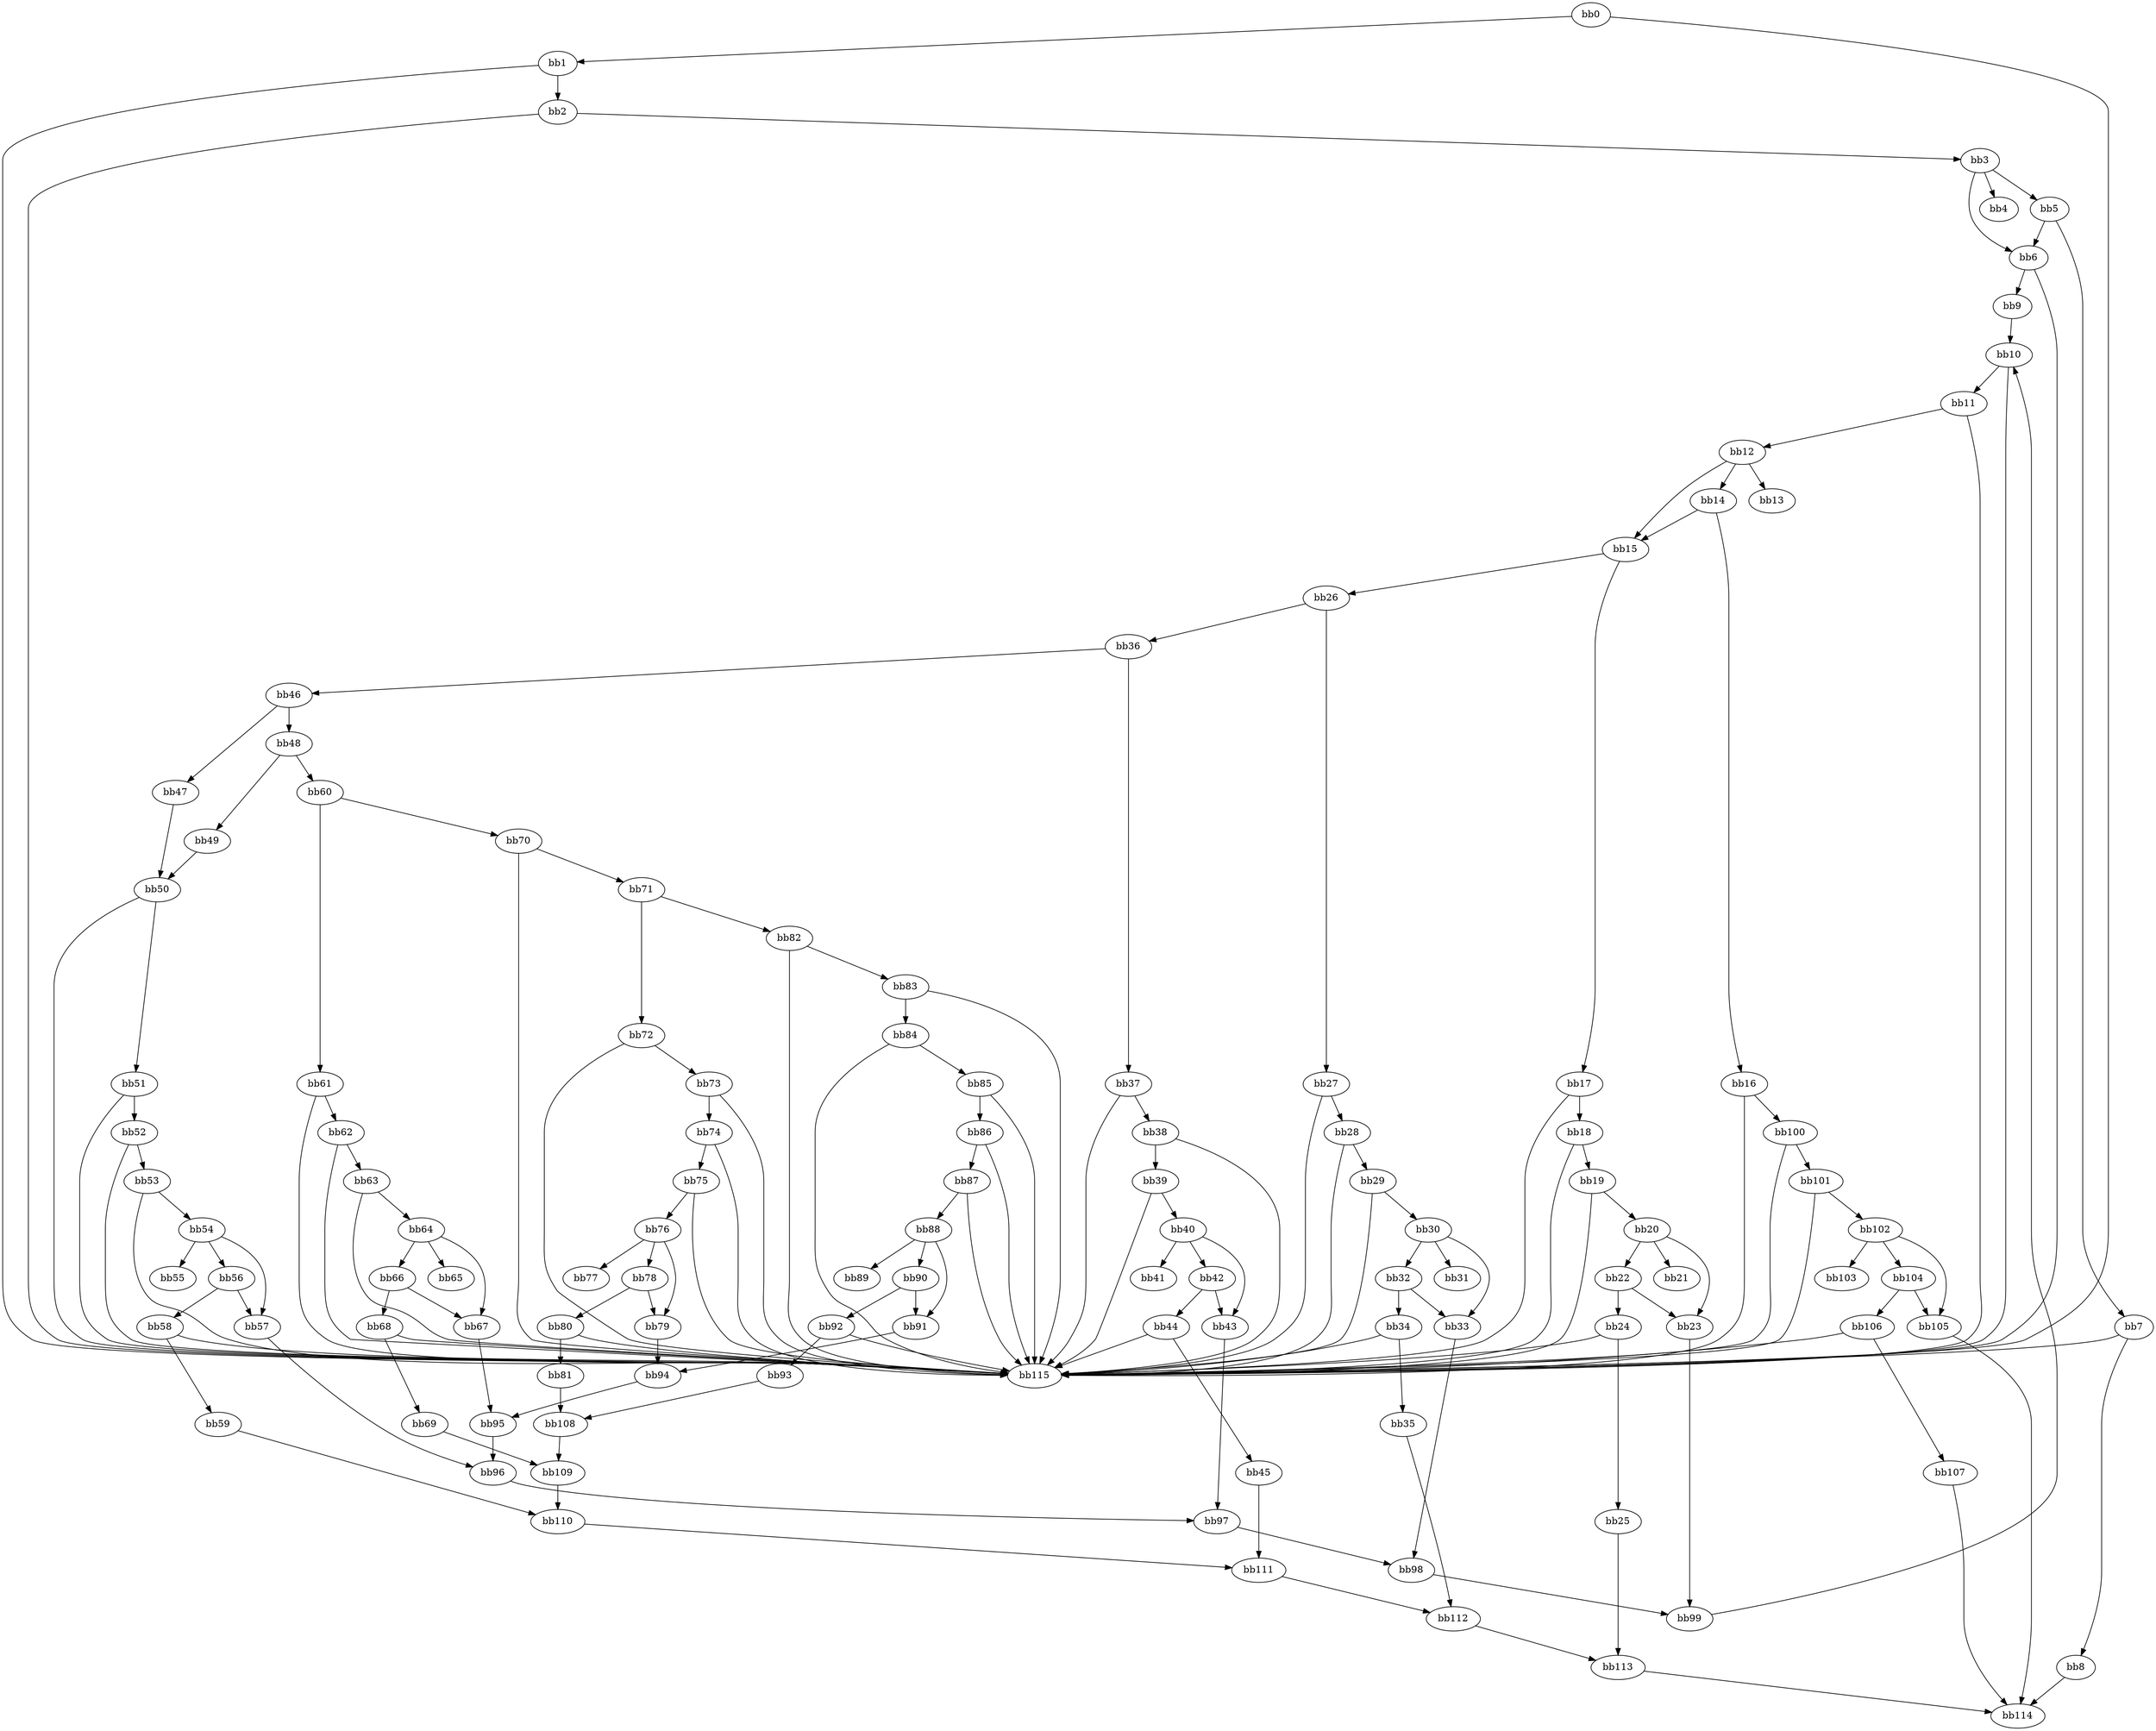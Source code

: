digraph {
    0 [ label = "bb0\l" ]
    1 [ label = "bb1\l" ]
    2 [ label = "bb2\l" ]
    3 [ label = "bb3\l" ]
    4 [ label = "bb4\l" ]
    5 [ label = "bb5\l" ]
    6 [ label = "bb6\l" ]
    7 [ label = "bb7\l" ]
    8 [ label = "bb8\l" ]
    9 [ label = "bb9\l" ]
    10 [ label = "bb10\l" ]
    11 [ label = "bb11\l" ]
    12 [ label = "bb12\l" ]
    13 [ label = "bb13\l" ]
    14 [ label = "bb14\l" ]
    15 [ label = "bb15\l" ]
    16 [ label = "bb16\l" ]
    17 [ label = "bb17\l" ]
    18 [ label = "bb18\l" ]
    19 [ label = "bb19\l" ]
    20 [ label = "bb20\l" ]
    21 [ label = "bb21\l" ]
    22 [ label = "bb22\l" ]
    23 [ label = "bb23\l" ]
    24 [ label = "bb24\l" ]
    25 [ label = "bb25\l" ]
    26 [ label = "bb26\l" ]
    27 [ label = "bb27\l" ]
    28 [ label = "bb28\l" ]
    29 [ label = "bb29\l" ]
    30 [ label = "bb30\l" ]
    31 [ label = "bb31\l" ]
    32 [ label = "bb32\l" ]
    33 [ label = "bb33\l" ]
    34 [ label = "bb34\l" ]
    35 [ label = "bb35\l" ]
    36 [ label = "bb36\l" ]
    37 [ label = "bb37\l" ]
    38 [ label = "bb38\l" ]
    39 [ label = "bb39\l" ]
    40 [ label = "bb40\l" ]
    41 [ label = "bb41\l" ]
    42 [ label = "bb42\l" ]
    43 [ label = "bb43\l" ]
    44 [ label = "bb44\l" ]
    45 [ label = "bb45\l" ]
    46 [ label = "bb46\l" ]
    47 [ label = "bb47\l" ]
    48 [ label = "bb48\l" ]
    49 [ label = "bb49\l" ]
    50 [ label = "bb50\l" ]
    51 [ label = "bb51\l" ]
    52 [ label = "bb52\l" ]
    53 [ label = "bb53\l" ]
    54 [ label = "bb54\l" ]
    55 [ label = "bb55\l" ]
    56 [ label = "bb56\l" ]
    57 [ label = "bb57\l" ]
    58 [ label = "bb58\l" ]
    59 [ label = "bb59\l" ]
    60 [ label = "bb60\l" ]
    61 [ label = "bb61\l" ]
    62 [ label = "bb62\l" ]
    63 [ label = "bb63\l" ]
    64 [ label = "bb64\l" ]
    65 [ label = "bb65\l" ]
    66 [ label = "bb66\l" ]
    67 [ label = "bb67\l" ]
    68 [ label = "bb68\l" ]
    69 [ label = "bb69\l" ]
    70 [ label = "bb70\l" ]
    71 [ label = "bb71\l" ]
    72 [ label = "bb72\l" ]
    73 [ label = "bb73\l" ]
    74 [ label = "bb74\l" ]
    75 [ label = "bb75\l" ]
    76 [ label = "bb76\l" ]
    77 [ label = "bb77\l" ]
    78 [ label = "bb78\l" ]
    79 [ label = "bb79\l" ]
    80 [ label = "bb80\l" ]
    81 [ label = "bb81\l" ]
    82 [ label = "bb82\l" ]
    83 [ label = "bb83\l" ]
    84 [ label = "bb84\l" ]
    85 [ label = "bb85\l" ]
    86 [ label = "bb86\l" ]
    87 [ label = "bb87\l" ]
    88 [ label = "bb88\l" ]
    89 [ label = "bb89\l" ]
    90 [ label = "bb90\l" ]
    91 [ label = "bb91\l" ]
    92 [ label = "bb92\l" ]
    93 [ label = "bb93\l" ]
    94 [ label = "bb94\l" ]
    95 [ label = "bb95\l" ]
    96 [ label = "bb96\l" ]
    97 [ label = "bb97\l" ]
    98 [ label = "bb98\l" ]
    99 [ label = "bb99\l" ]
    100 [ label = "bb100\l" ]
    101 [ label = "bb101\l" ]
    102 [ label = "bb102\l" ]
    103 [ label = "bb103\l" ]
    104 [ label = "bb104\l" ]
    105 [ label = "bb105\l" ]
    106 [ label = "bb106\l" ]
    107 [ label = "bb107\l" ]
    108 [ label = "bb108\l" ]
    109 [ label = "bb109\l" ]
    110 [ label = "bb110\l" ]
    111 [ label = "bb111\l" ]
    112 [ label = "bb112\l" ]
    113 [ label = "bb113\l" ]
    114 [ label = "bb114\l" ]
    115 [ label = "bb115\l" ]
    0 -> 1 [ ]
    0 -> 115 [ ]
    1 -> 2 [ ]
    1 -> 115 [ ]
    2 -> 3 [ ]
    2 -> 115 [ ]
    3 -> 4 [ ]
    3 -> 5 [ ]
    3 -> 6 [ ]
    5 -> 6 [ ]
    5 -> 7 [ ]
    6 -> 9 [ ]
    6 -> 115 [ ]
    7 -> 8 [ ]
    7 -> 115 [ ]
    8 -> 114 [ ]
    9 -> 10 [ ]
    10 -> 11 [ ]
    10 -> 115 [ ]
    11 -> 12 [ ]
    11 -> 115 [ ]
    12 -> 13 [ ]
    12 -> 14 [ ]
    12 -> 15 [ ]
    14 -> 15 [ ]
    14 -> 16 [ ]
    15 -> 17 [ ]
    15 -> 26 [ ]
    16 -> 100 [ ]
    16 -> 115 [ ]
    17 -> 18 [ ]
    17 -> 115 [ ]
    18 -> 19 [ ]
    18 -> 115 [ ]
    19 -> 20 [ ]
    19 -> 115 [ ]
    20 -> 21 [ ]
    20 -> 22 [ ]
    20 -> 23 [ ]
    22 -> 23 [ ]
    22 -> 24 [ ]
    23 -> 99 [ ]
    24 -> 25 [ ]
    24 -> 115 [ ]
    25 -> 113 [ ]
    26 -> 27 [ ]
    26 -> 36 [ ]
    27 -> 28 [ ]
    27 -> 115 [ ]
    28 -> 29 [ ]
    28 -> 115 [ ]
    29 -> 30 [ ]
    29 -> 115 [ ]
    30 -> 31 [ ]
    30 -> 32 [ ]
    30 -> 33 [ ]
    32 -> 33 [ ]
    32 -> 34 [ ]
    33 -> 98 [ ]
    34 -> 35 [ ]
    34 -> 115 [ ]
    35 -> 112 [ ]
    36 -> 37 [ ]
    36 -> 46 [ ]
    37 -> 38 [ ]
    37 -> 115 [ ]
    38 -> 39 [ ]
    38 -> 115 [ ]
    39 -> 40 [ ]
    39 -> 115 [ ]
    40 -> 41 [ ]
    40 -> 42 [ ]
    40 -> 43 [ ]
    42 -> 43 [ ]
    42 -> 44 [ ]
    43 -> 97 [ ]
    44 -> 45 [ ]
    44 -> 115 [ ]
    45 -> 111 [ ]
    46 -> 47 [ ]
    46 -> 48 [ ]
    47 -> 50 [ ]
    48 -> 49 [ ]
    48 -> 60 [ ]
    49 -> 50 [ ]
    50 -> 51 [ ]
    50 -> 115 [ ]
    51 -> 52 [ ]
    51 -> 115 [ ]
    52 -> 53 [ ]
    52 -> 115 [ ]
    53 -> 54 [ ]
    53 -> 115 [ ]
    54 -> 55 [ ]
    54 -> 56 [ ]
    54 -> 57 [ ]
    56 -> 57 [ ]
    56 -> 58 [ ]
    57 -> 96 [ ]
    58 -> 59 [ ]
    58 -> 115 [ ]
    59 -> 110 [ ]
    60 -> 61 [ ]
    60 -> 70 [ ]
    61 -> 62 [ ]
    61 -> 115 [ ]
    62 -> 63 [ ]
    62 -> 115 [ ]
    63 -> 64 [ ]
    63 -> 115 [ ]
    64 -> 65 [ ]
    64 -> 66 [ ]
    64 -> 67 [ ]
    66 -> 67 [ ]
    66 -> 68 [ ]
    67 -> 95 [ ]
    68 -> 69 [ ]
    68 -> 115 [ ]
    69 -> 109 [ ]
    70 -> 71 [ ]
    70 -> 115 [ ]
    71 -> 72 [ ]
    71 -> 82 [ ]
    72 -> 73 [ ]
    72 -> 115 [ ]
    73 -> 74 [ ]
    73 -> 115 [ ]
    74 -> 75 [ ]
    74 -> 115 [ ]
    75 -> 76 [ ]
    75 -> 115 [ ]
    76 -> 77 [ ]
    76 -> 78 [ ]
    76 -> 79 [ ]
    78 -> 79 [ ]
    78 -> 80 [ ]
    79 -> 94 [ ]
    80 -> 81 [ ]
    80 -> 115 [ ]
    81 -> 108 [ ]
    82 -> 83 [ ]
    82 -> 115 [ ]
    83 -> 84 [ ]
    83 -> 115 [ ]
    84 -> 85 [ ]
    84 -> 115 [ ]
    85 -> 86 [ ]
    85 -> 115 [ ]
    86 -> 87 [ ]
    86 -> 115 [ ]
    87 -> 88 [ ]
    87 -> 115 [ ]
    88 -> 89 [ ]
    88 -> 90 [ ]
    88 -> 91 [ ]
    90 -> 91 [ ]
    90 -> 92 [ ]
    91 -> 94 [ ]
    92 -> 93 [ ]
    92 -> 115 [ ]
    93 -> 108 [ ]
    94 -> 95 [ ]
    95 -> 96 [ ]
    96 -> 97 [ ]
    97 -> 98 [ ]
    98 -> 99 [ ]
    99 -> 10 [ ]
    100 -> 101 [ ]
    100 -> 115 [ ]
    101 -> 102 [ ]
    101 -> 115 [ ]
    102 -> 103 [ ]
    102 -> 104 [ ]
    102 -> 105 [ ]
    104 -> 105 [ ]
    104 -> 106 [ ]
    105 -> 114 [ ]
    106 -> 107 [ ]
    106 -> 115 [ ]
    107 -> 114 [ ]
    108 -> 109 [ ]
    109 -> 110 [ ]
    110 -> 111 [ ]
    111 -> 112 [ ]
    112 -> 113 [ ]
    113 -> 114 [ ]
}

